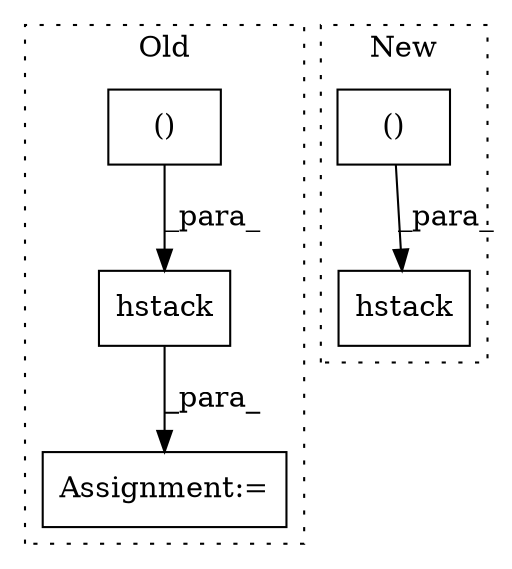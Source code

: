 digraph G {
subgraph cluster0 {
1 [label="()" a="106" s="2451" l="28" shape="box"];
4 [label="hstack" a="32" s="2439,2479" l="12,2" shape="box"];
5 [label="Assignment:=" a="7" s="2432" l="1" shape="box"];
label = "Old";
style="dotted";
}
subgraph cluster1 {
2 [label="hstack" a="32" s="2052,2144" l="12,2" shape="box"];
3 [label="()" a="106" s="2064" l="80" shape="box"];
label = "New";
style="dotted";
}
1 -> 4 [label="_para_"];
3 -> 2 [label="_para_"];
4 -> 5 [label="_para_"];
}